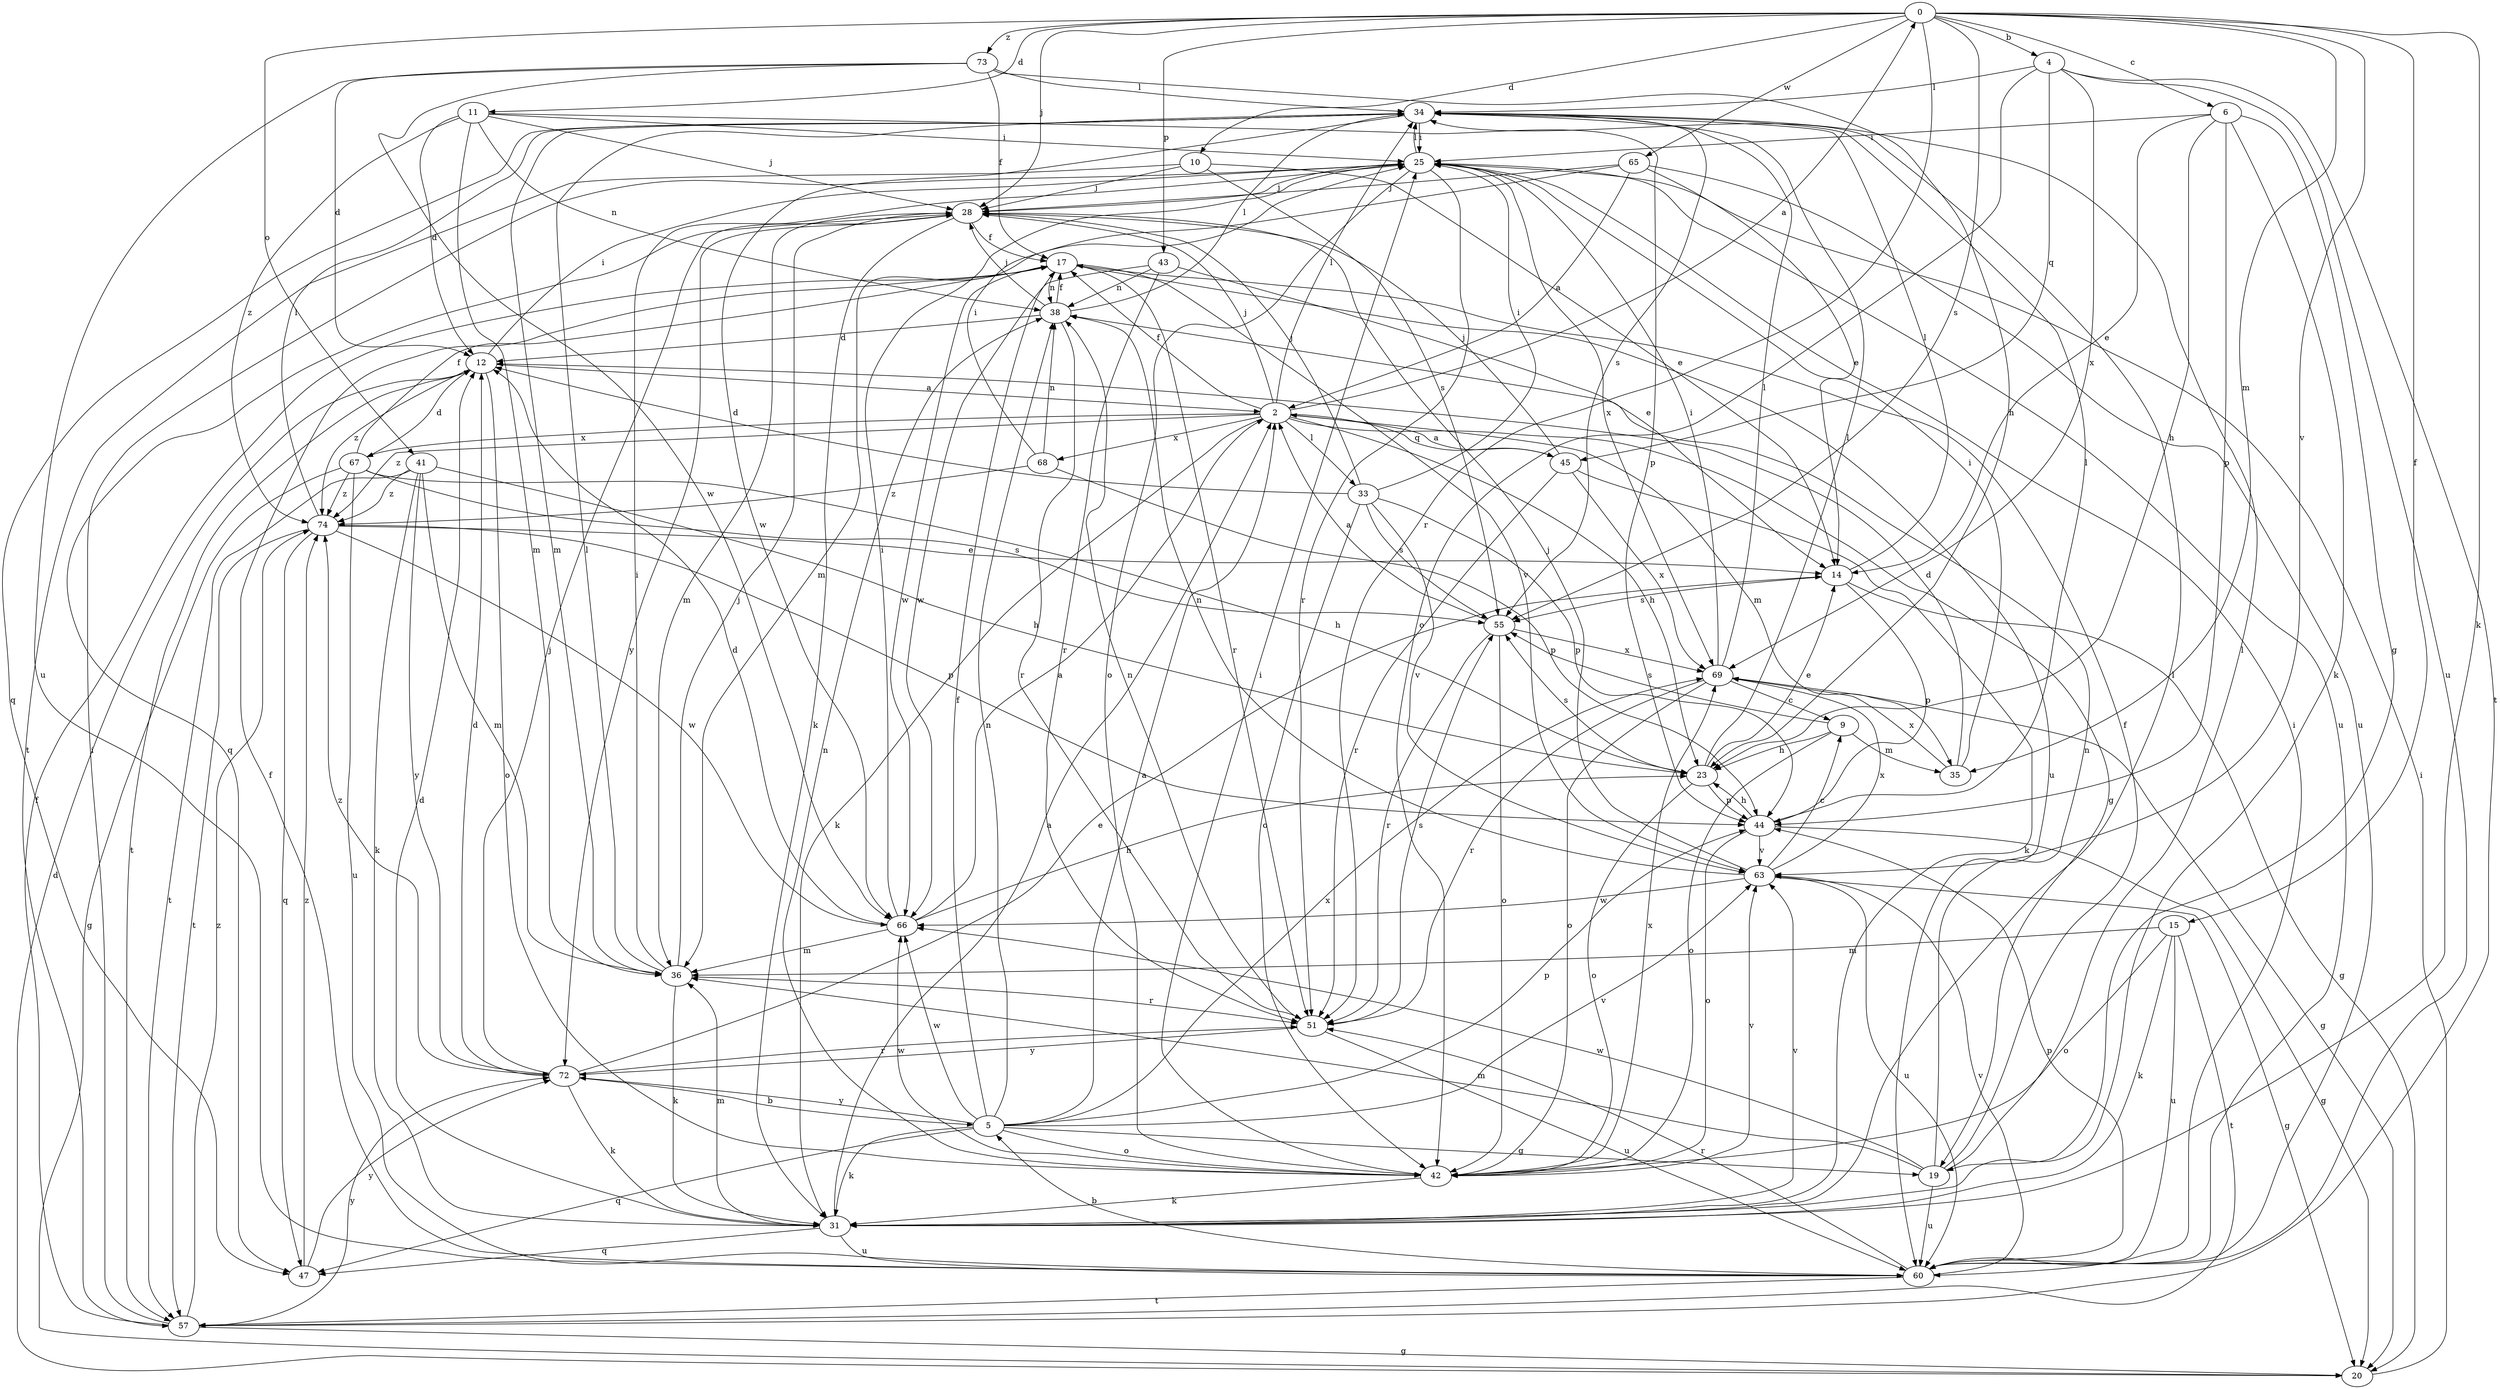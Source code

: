 strict digraph  {
0;
2;
4;
5;
6;
9;
10;
11;
12;
14;
15;
17;
19;
20;
23;
25;
28;
31;
33;
34;
35;
36;
38;
41;
42;
43;
44;
45;
47;
51;
55;
57;
60;
63;
65;
66;
67;
68;
69;
72;
73;
74;
0 -> 4  [label=b];
0 -> 6  [label=c];
0 -> 10  [label=d];
0 -> 11  [label=d];
0 -> 15  [label=f];
0 -> 28  [label=j];
0 -> 31  [label=k];
0 -> 35  [label=m];
0 -> 41  [label=o];
0 -> 43  [label=p];
0 -> 51  [label=r];
0 -> 55  [label=s];
0 -> 63  [label=v];
0 -> 65  [label=w];
0 -> 73  [label=z];
2 -> 0  [label=a];
2 -> 17  [label=f];
2 -> 19  [label=g];
2 -> 23  [label=h];
2 -> 28  [label=j];
2 -> 31  [label=k];
2 -> 33  [label=l];
2 -> 34  [label=l];
2 -> 35  [label=m];
2 -> 45  [label=q];
2 -> 67  [label=x];
2 -> 68  [label=x];
2 -> 74  [label=z];
4 -> 34  [label=l];
4 -> 42  [label=o];
4 -> 45  [label=q];
4 -> 57  [label=t];
4 -> 60  [label=u];
4 -> 69  [label=x];
5 -> 2  [label=a];
5 -> 17  [label=f];
5 -> 19  [label=g];
5 -> 31  [label=k];
5 -> 38  [label=n];
5 -> 42  [label=o];
5 -> 44  [label=p];
5 -> 47  [label=q];
5 -> 63  [label=v];
5 -> 66  [label=w];
5 -> 69  [label=x];
5 -> 72  [label=y];
6 -> 14  [label=e];
6 -> 19  [label=g];
6 -> 23  [label=h];
6 -> 25  [label=i];
6 -> 31  [label=k];
6 -> 44  [label=p];
9 -> 23  [label=h];
9 -> 35  [label=m];
9 -> 42  [label=o];
9 -> 55  [label=s];
10 -> 14  [label=e];
10 -> 28  [label=j];
10 -> 55  [label=s];
10 -> 57  [label=t];
11 -> 12  [label=d];
11 -> 25  [label=i];
11 -> 28  [label=j];
11 -> 36  [label=m];
11 -> 38  [label=n];
11 -> 44  [label=p];
11 -> 74  [label=z];
12 -> 2  [label=a];
12 -> 25  [label=i];
12 -> 42  [label=o];
12 -> 57  [label=t];
12 -> 74  [label=z];
14 -> 20  [label=g];
14 -> 34  [label=l];
14 -> 44  [label=p];
14 -> 55  [label=s];
15 -> 31  [label=k];
15 -> 36  [label=m];
15 -> 42  [label=o];
15 -> 57  [label=t];
15 -> 60  [label=u];
17 -> 38  [label=n];
17 -> 51  [label=r];
17 -> 60  [label=u];
17 -> 63  [label=v];
17 -> 66  [label=w];
19 -> 17  [label=f];
19 -> 34  [label=l];
19 -> 36  [label=m];
19 -> 38  [label=n];
19 -> 60  [label=u];
19 -> 66  [label=w];
20 -> 12  [label=d];
20 -> 25  [label=i];
23 -> 14  [label=e];
23 -> 34  [label=l];
23 -> 42  [label=o];
23 -> 44  [label=p];
23 -> 55  [label=s];
25 -> 28  [label=j];
25 -> 34  [label=l];
25 -> 42  [label=o];
25 -> 51  [label=r];
25 -> 60  [label=u];
25 -> 69  [label=x];
28 -> 17  [label=f];
28 -> 31  [label=k];
28 -> 36  [label=m];
28 -> 47  [label=q];
28 -> 72  [label=y];
31 -> 2  [label=a];
31 -> 12  [label=d];
31 -> 34  [label=l];
31 -> 36  [label=m];
31 -> 47  [label=q];
31 -> 60  [label=u];
31 -> 63  [label=v];
33 -> 12  [label=d];
33 -> 25  [label=i];
33 -> 28  [label=j];
33 -> 42  [label=o];
33 -> 44  [label=p];
33 -> 55  [label=s];
33 -> 63  [label=v];
34 -> 25  [label=i];
34 -> 36  [label=m];
34 -> 47  [label=q];
34 -> 55  [label=s];
34 -> 66  [label=w];
35 -> 12  [label=d];
35 -> 25  [label=i];
35 -> 69  [label=x];
36 -> 25  [label=i];
36 -> 28  [label=j];
36 -> 31  [label=k];
36 -> 34  [label=l];
36 -> 51  [label=r];
38 -> 12  [label=d];
38 -> 17  [label=f];
38 -> 28  [label=j];
38 -> 34  [label=l];
38 -> 51  [label=r];
41 -> 23  [label=h];
41 -> 31  [label=k];
41 -> 36  [label=m];
41 -> 57  [label=t];
41 -> 72  [label=y];
41 -> 74  [label=z];
42 -> 25  [label=i];
42 -> 31  [label=k];
42 -> 38  [label=n];
42 -> 63  [label=v];
42 -> 66  [label=w];
42 -> 69  [label=x];
43 -> 14  [label=e];
43 -> 38  [label=n];
43 -> 51  [label=r];
43 -> 66  [label=w];
44 -> 20  [label=g];
44 -> 23  [label=h];
44 -> 34  [label=l];
44 -> 42  [label=o];
44 -> 63  [label=v];
45 -> 2  [label=a];
45 -> 28  [label=j];
45 -> 31  [label=k];
45 -> 51  [label=r];
45 -> 69  [label=x];
47 -> 72  [label=y];
47 -> 74  [label=z];
51 -> 38  [label=n];
51 -> 55  [label=s];
51 -> 60  [label=u];
51 -> 72  [label=y];
55 -> 2  [label=a];
55 -> 42  [label=o];
55 -> 51  [label=r];
55 -> 69  [label=x];
57 -> 17  [label=f];
57 -> 20  [label=g];
57 -> 25  [label=i];
57 -> 72  [label=y];
57 -> 74  [label=z];
60 -> 5  [label=b];
60 -> 17  [label=f];
60 -> 25  [label=i];
60 -> 44  [label=p];
60 -> 51  [label=r];
60 -> 57  [label=t];
60 -> 63  [label=v];
63 -> 9  [label=c];
63 -> 20  [label=g];
63 -> 28  [label=j];
63 -> 38  [label=n];
63 -> 60  [label=u];
63 -> 66  [label=w];
63 -> 69  [label=x];
65 -> 2  [label=a];
65 -> 14  [label=e];
65 -> 28  [label=j];
65 -> 36  [label=m];
65 -> 60  [label=u];
66 -> 2  [label=a];
66 -> 12  [label=d];
66 -> 23  [label=h];
66 -> 25  [label=i];
66 -> 36  [label=m];
67 -> 12  [label=d];
67 -> 17  [label=f];
67 -> 20  [label=g];
67 -> 23  [label=h];
67 -> 55  [label=s];
67 -> 60  [label=u];
67 -> 74  [label=z];
68 -> 25  [label=i];
68 -> 38  [label=n];
68 -> 44  [label=p];
68 -> 74  [label=z];
69 -> 9  [label=c];
69 -> 20  [label=g];
69 -> 25  [label=i];
69 -> 34  [label=l];
69 -> 42  [label=o];
69 -> 51  [label=r];
72 -> 5  [label=b];
72 -> 12  [label=d];
72 -> 14  [label=e];
72 -> 28  [label=j];
72 -> 31  [label=k];
72 -> 51  [label=r];
72 -> 74  [label=z];
73 -> 12  [label=d];
73 -> 17  [label=f];
73 -> 23  [label=h];
73 -> 34  [label=l];
73 -> 60  [label=u];
73 -> 66  [label=w];
74 -> 14  [label=e];
74 -> 34  [label=l];
74 -> 44  [label=p];
74 -> 47  [label=q];
74 -> 57  [label=t];
74 -> 66  [label=w];
}
